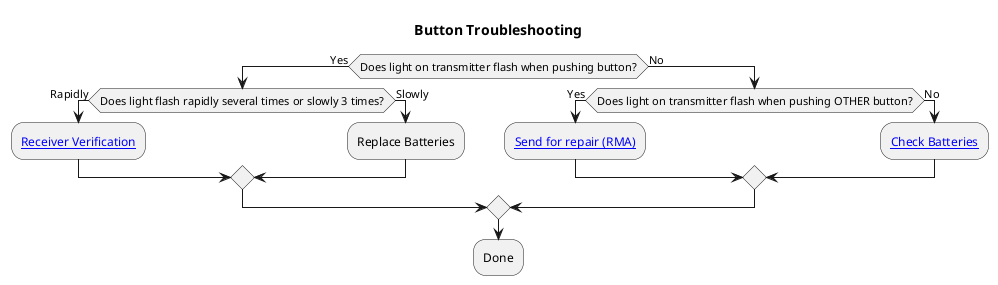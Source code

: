 @startuml
title Button Troubleshooting
if (Does light on transmitter flash when pushing button?) then (Yes)
    if (Does light flash rapidly several times or slowly 3 times?) then (Rapidly)
        :[[rxverification.html Receiver Verification]];
    else (Slowly)
        :Replace Batteries;
    endif
else (No)
    if (Does light on transmitter flash when pushing OTHER button?) then (Yes)
        :[[http://rfhero.com/request-rma.php Send for repair (RMA)]];
    else (No)
        :[[batteries.html Check Batteries]];
    endif
endif
:Done;
@enduml
